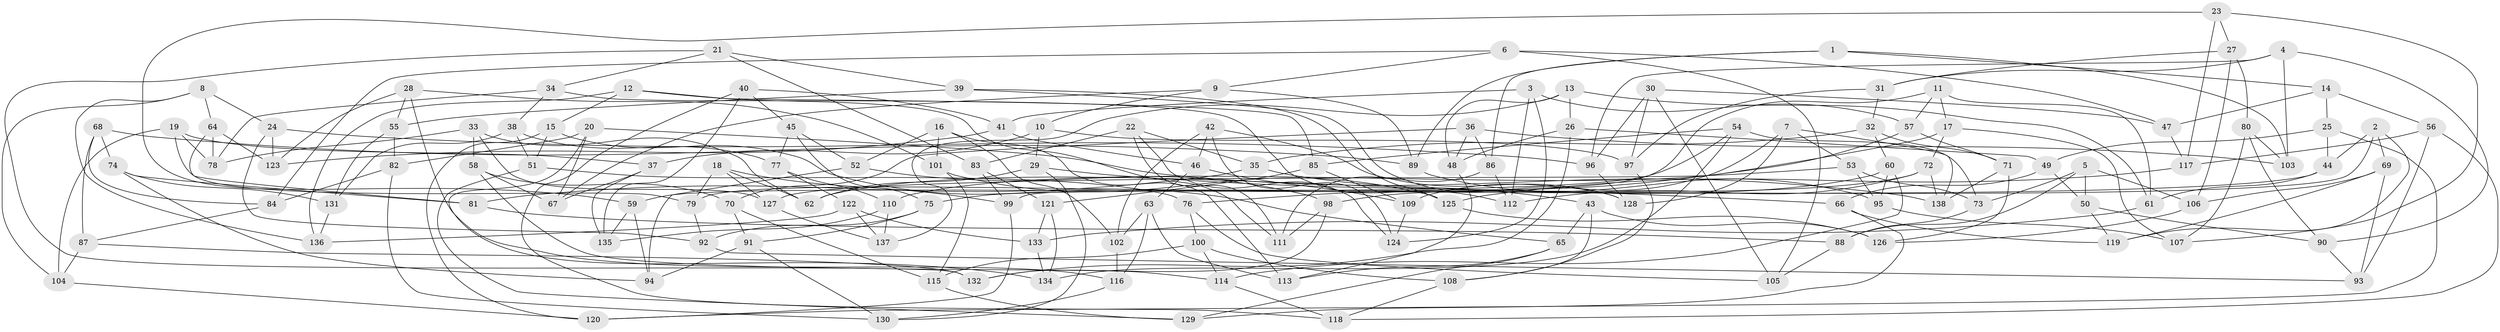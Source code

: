 // Generated by graph-tools (version 1.1) at 2025/03/03/09/25 03:03:08]
// undirected, 138 vertices, 276 edges
graph export_dot {
graph [start="1"]
  node [color=gray90,style=filled];
  1;
  2;
  3;
  4;
  5;
  6;
  7;
  8;
  9;
  10;
  11;
  12;
  13;
  14;
  15;
  16;
  17;
  18;
  19;
  20;
  21;
  22;
  23;
  24;
  25;
  26;
  27;
  28;
  29;
  30;
  31;
  32;
  33;
  34;
  35;
  36;
  37;
  38;
  39;
  40;
  41;
  42;
  43;
  44;
  45;
  46;
  47;
  48;
  49;
  50;
  51;
  52;
  53;
  54;
  55;
  56;
  57;
  58;
  59;
  60;
  61;
  62;
  63;
  64;
  65;
  66;
  67;
  68;
  69;
  70;
  71;
  72;
  73;
  74;
  75;
  76;
  77;
  78;
  79;
  80;
  81;
  82;
  83;
  84;
  85;
  86;
  87;
  88;
  89;
  90;
  91;
  92;
  93;
  94;
  95;
  96;
  97;
  98;
  99;
  100;
  101;
  102;
  103;
  104;
  105;
  106;
  107;
  108;
  109;
  110;
  111;
  112;
  113;
  114;
  115;
  116;
  117;
  118;
  119;
  120;
  121;
  122;
  123;
  124;
  125;
  126;
  127;
  128;
  129;
  130;
  131;
  132;
  133;
  134;
  135;
  136;
  137;
  138;
  1 -- 89;
  1 -- 103;
  1 -- 86;
  1 -- 14;
  2 -- 119;
  2 -- 44;
  2 -- 99;
  2 -- 69;
  3 -- 57;
  3 -- 112;
  3 -- 124;
  3 -- 41;
  4 -- 90;
  4 -- 31;
  4 -- 96;
  4 -- 103;
  5 -- 88;
  5 -- 73;
  5 -- 50;
  5 -- 106;
  6 -- 105;
  6 -- 84;
  6 -- 9;
  6 -- 47;
  7 -- 53;
  7 -- 128;
  7 -- 109;
  7 -- 138;
  8 -- 24;
  8 -- 136;
  8 -- 104;
  8 -- 64;
  9 -- 10;
  9 -- 89;
  9 -- 67;
  10 -- 37;
  10 -- 97;
  10 -- 29;
  11 -- 57;
  11 -- 79;
  11 -- 17;
  11 -- 61;
  12 -- 111;
  12 -- 85;
  12 -- 136;
  12 -- 15;
  13 -- 137;
  13 -- 48;
  13 -- 26;
  13 -- 61;
  14 -- 47;
  14 -- 25;
  14 -- 56;
  15 -- 65;
  15 -- 51;
  15 -- 120;
  16 -- 52;
  16 -- 113;
  16 -- 101;
  16 -- 102;
  17 -- 72;
  17 -- 110;
  17 -- 107;
  18 -- 79;
  18 -- 62;
  18 -- 99;
  18 -- 127;
  19 -- 79;
  19 -- 78;
  19 -- 104;
  19 -- 37;
  20 -- 82;
  20 -- 138;
  20 -- 134;
  20 -- 67;
  21 -- 34;
  21 -- 39;
  21 -- 132;
  21 -- 83;
  22 -- 35;
  22 -- 124;
  22 -- 111;
  22 -- 83;
  23 -- 107;
  23 -- 117;
  23 -- 59;
  23 -- 27;
  24 -- 123;
  24 -- 92;
  24 -- 96;
  25 -- 44;
  25 -- 49;
  25 -- 120;
  26 -- 132;
  26 -- 49;
  26 -- 48;
  27 -- 80;
  27 -- 106;
  27 -- 31;
  28 -- 101;
  28 -- 123;
  28 -- 116;
  28 -- 55;
  29 -- 66;
  29 -- 130;
  29 -- 62;
  30 -- 96;
  30 -- 105;
  30 -- 47;
  30 -- 97;
  31 -- 97;
  31 -- 32;
  32 -- 60;
  32 -- 35;
  32 -- 71;
  33 -- 58;
  33 -- 127;
  33 -- 62;
  33 -- 78;
  34 -- 78;
  34 -- 38;
  34 -- 112;
  35 -- 81;
  35 -- 43;
  36 -- 48;
  36 -- 70;
  36 -- 103;
  36 -- 86;
  37 -- 67;
  37 -- 135;
  38 -- 51;
  38 -- 77;
  38 -- 131;
  39 -- 55;
  39 -- 128;
  39 -- 125;
  40 -- 135;
  40 -- 41;
  40 -- 45;
  40 -- 118;
  41 -- 46;
  41 -- 123;
  42 -- 102;
  42 -- 128;
  42 -- 124;
  42 -- 46;
  43 -- 126;
  43 -- 108;
  43 -- 65;
  44 -- 61;
  44 -- 75;
  45 -- 75;
  45 -- 77;
  45 -- 52;
  46 -- 109;
  46 -- 63;
  47 -- 117;
  48 -- 113;
  49 -- 50;
  49 -- 66;
  50 -- 90;
  50 -- 119;
  51 -- 76;
  51 -- 129;
  52 -- 98;
  52 -- 94;
  53 -- 127;
  53 -- 95;
  53 -- 73;
  54 -- 134;
  54 -- 59;
  54 -- 85;
  54 -- 73;
  55 -- 131;
  55 -- 82;
  56 -- 118;
  56 -- 117;
  56 -- 93;
  57 -- 71;
  57 -- 76;
  58 -- 114;
  58 -- 70;
  58 -- 67;
  59 -- 94;
  59 -- 135;
  60 -- 114;
  60 -- 62;
  60 -- 95;
  61 -- 133;
  63 -- 116;
  63 -- 102;
  63 -- 113;
  64 -- 123;
  64 -- 78;
  64 -- 81;
  65 -- 113;
  65 -- 129;
  66 -- 119;
  66 -- 129;
  68 -- 89;
  68 -- 87;
  68 -- 84;
  68 -- 74;
  69 -- 93;
  69 -- 106;
  69 -- 119;
  70 -- 115;
  70 -- 91;
  71 -- 138;
  71 -- 126;
  72 -- 138;
  72 -- 112;
  72 -- 98;
  73 -- 88;
  74 -- 94;
  74 -- 131;
  74 -- 81;
  75 -- 91;
  75 -- 92;
  76 -- 100;
  76 -- 105;
  77 -- 110;
  77 -- 122;
  79 -- 92;
  80 -- 107;
  80 -- 103;
  80 -- 90;
  81 -- 88;
  82 -- 84;
  82 -- 130;
  83 -- 99;
  83 -- 121;
  84 -- 87;
  85 -- 109;
  85 -- 121;
  86 -- 112;
  86 -- 111;
  87 -- 132;
  87 -- 104;
  88 -- 105;
  89 -- 95;
  90 -- 93;
  91 -- 94;
  91 -- 130;
  92 -- 93;
  95 -- 107;
  96 -- 128;
  97 -- 108;
  98 -- 111;
  98 -- 132;
  99 -- 120;
  100 -- 114;
  100 -- 115;
  100 -- 108;
  101 -- 125;
  101 -- 115;
  102 -- 116;
  104 -- 120;
  106 -- 126;
  108 -- 118;
  109 -- 124;
  110 -- 137;
  110 -- 135;
  114 -- 118;
  115 -- 129;
  116 -- 130;
  117 -- 125;
  121 -- 134;
  121 -- 133;
  122 -- 136;
  122 -- 137;
  122 -- 133;
  125 -- 126;
  127 -- 137;
  131 -- 136;
  133 -- 134;
}
